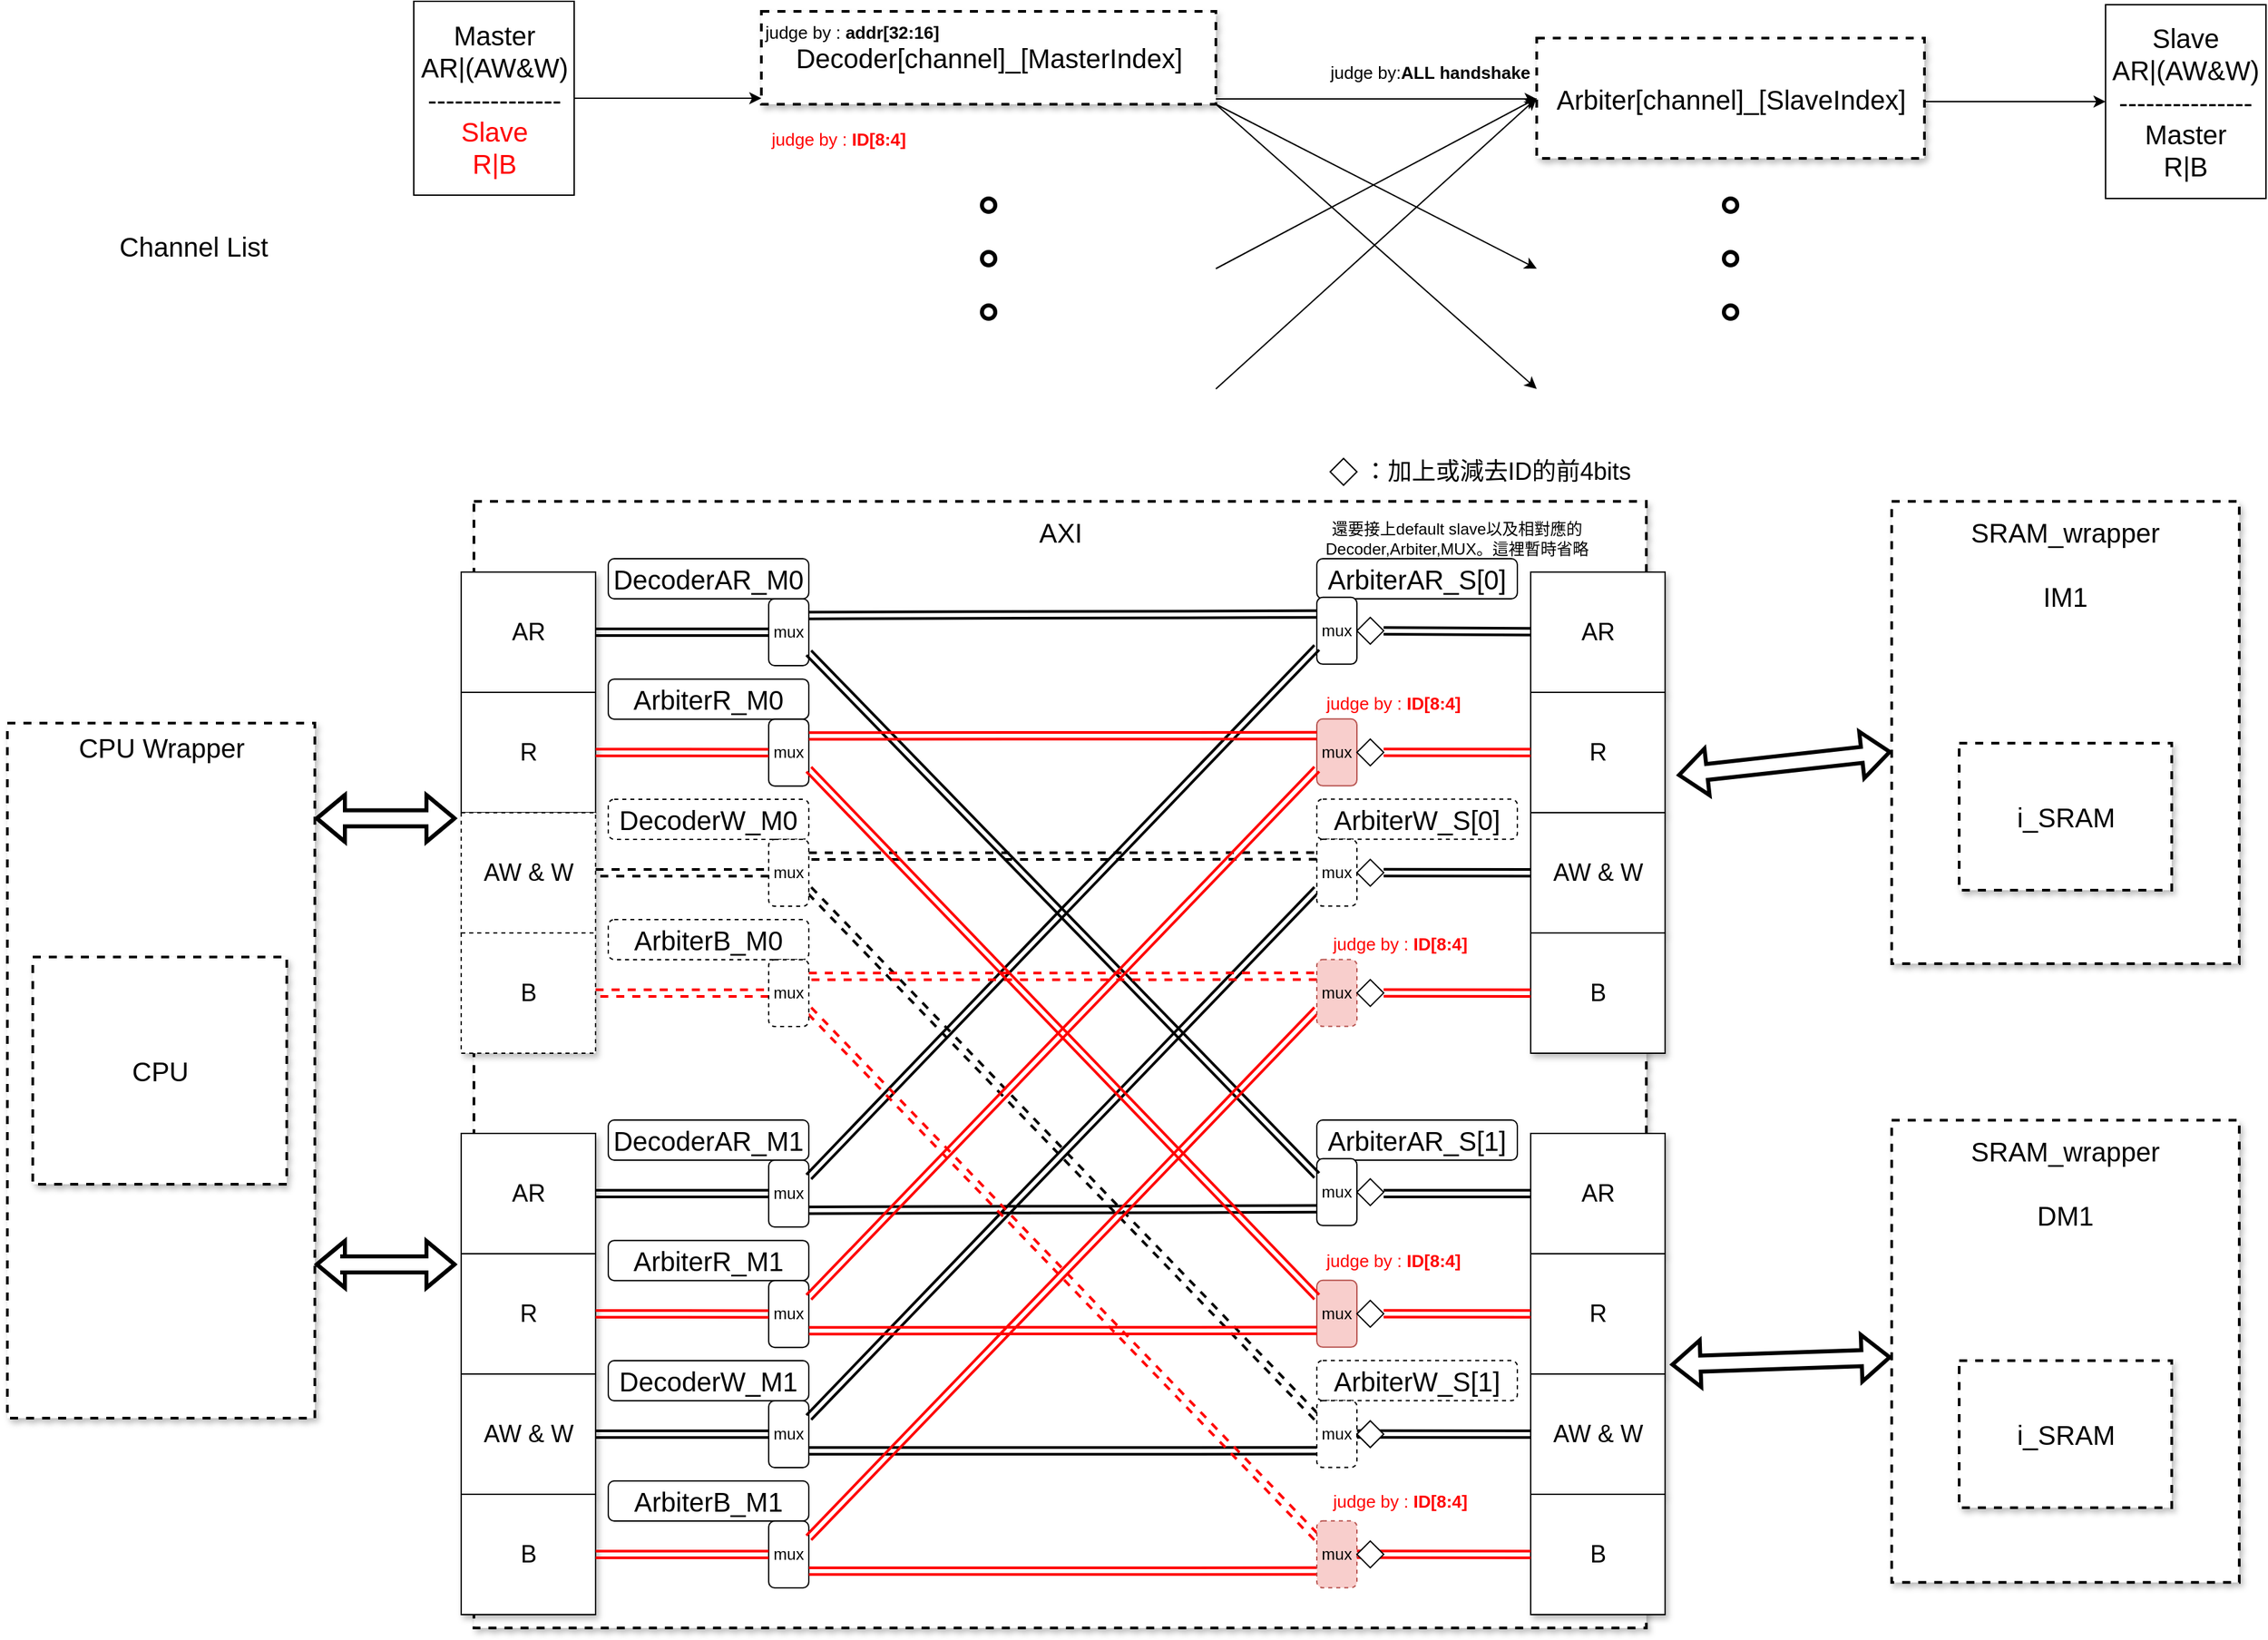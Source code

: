 <mxfile version="15.8.4" type="device"><diagram name="Page-1" id="90a13364-a465-7bf4-72fc-28e22215d7a0"><mxGraphModel dx="1102" dy="937" grid="1" gridSize="10" guides="1" tooltips="1" connect="1" arrows="1" fold="1" page="1" pageScale="1.5" pageWidth="1169" pageHeight="826" background="none" math="0" shadow="0"><root><mxCell id="0" style=";html=1;"/><mxCell id="1" style=";html=1;" parent="0"/><mxCell id="4iwtzQCpymBLF6pvLI_5-24" style="edgeStyle=orthogonalEdgeStyle;rounded=0;orthogonalLoop=1;jettySize=auto;html=1;fontSize=20;" parent="1" source="Un3xpJabwogcIGnDBRz8-111" target="25xGF6nqXpLR23dWoNIt-133" edge="1"><mxGeometry relative="1" as="geometry"><mxPoint x="1584.5" y="85.5" as="targetPoint"/><Array as="points"><mxPoint x="1490" y="88"/><mxPoint x="1490" y="88"/></Array></mxGeometry></mxCell><mxCell id="Un3xpJabwogcIGnDBRz8-111" value="Arbiter[channel]_[SlaveIndex]" style="whiteSpace=wrap;html=1;shadow=1;fontSize=20;strokeWidth=2;dashed=1;verticalAlign=middle;spacing=7;align=center;" parent="1" vertex="1"><mxGeometry x="1154.5" y="40.5" width="290" height="90" as="geometry"/></mxCell><mxCell id="4iwtzQCpymBLF6pvLI_5-23" style="edgeStyle=orthogonalEdgeStyle;rounded=0;orthogonalLoop=1;jettySize=auto;html=1;fontSize=20;" parent="1" source="4iwtzQCpymBLF6pvLI_5-18" target="Un3xpJabwogcIGnDBRz8-111" edge="1"><mxGeometry relative="1" as="geometry"><Array as="points"><mxPoint x="970" y="86"/><mxPoint x="970" y="86"/></Array></mxGeometry></mxCell><mxCell id="4iwtzQCpymBLF6pvLI_5-26" style="rounded=0;orthogonalLoop=1;jettySize=auto;html=1;fontSize=20;exitX=1;exitY=1;exitDx=0;exitDy=0;" parent="1" source="4iwtzQCpymBLF6pvLI_5-18" edge="1"><mxGeometry relative="1" as="geometry"><mxPoint x="1154.5" y="213" as="targetPoint"/><mxPoint x="924.5" y="90.5" as="sourcePoint"/></mxGeometry></mxCell><mxCell id="4iwtzQCpymBLF6pvLI_5-27" style="edgeStyle=none;rounded=0;orthogonalLoop=1;jettySize=auto;html=1;fontSize=20;exitX=1;exitY=1;exitDx=0;exitDy=0;" parent="1" source="4iwtzQCpymBLF6pvLI_5-18" edge="1"><mxGeometry relative="1" as="geometry"><mxPoint x="1154.5" y="303" as="targetPoint"/></mxGeometry></mxCell><mxCell id="4iwtzQCpymBLF6pvLI_5-28" style="edgeStyle=none;rounded=0;orthogonalLoop=1;jettySize=auto;html=1;fontSize=20;entryX=0;entryY=0.5;entryDx=0;entryDy=0;" parent="1" target="Un3xpJabwogcIGnDBRz8-111" edge="1"><mxGeometry relative="1" as="geometry"><mxPoint x="1124.5" y="140.5" as="targetPoint"/><mxPoint x="914.5" y="213" as="sourcePoint"/></mxGeometry></mxCell><mxCell id="4iwtzQCpymBLF6pvLI_5-29" style="edgeStyle=none;rounded=0;orthogonalLoop=1;jettySize=auto;html=1;fontSize=20;entryX=0;entryY=0.5;entryDx=0;entryDy=0;" parent="1" target="Un3xpJabwogcIGnDBRz8-111" edge="1"><mxGeometry relative="1" as="geometry"><mxPoint x="1184.5" y="200.5" as="targetPoint"/><mxPoint x="914.5" y="303" as="sourcePoint"/></mxGeometry></mxCell><mxCell id="4iwtzQCpymBLF6pvLI_5-18" value="Decoder[channel]_[MasterIndex]" style="whiteSpace=wrap;html=1;shadow=1;fontSize=20;strokeWidth=2;dashed=1;verticalAlign=middle;spacing=7;align=center;" parent="1" vertex="1"><mxGeometry x="574.5" y="20.5" width="340" height="69.5" as="geometry"/></mxCell><mxCell id="4iwtzQCpymBLF6pvLI_5-22" style="edgeStyle=orthogonalEdgeStyle;rounded=0;orthogonalLoop=1;jettySize=auto;html=1;fontSize=20;" parent="1" source="4iwtzQCpymBLF6pvLI_5-20" target="4iwtzQCpymBLF6pvLI_5-18" edge="1"><mxGeometry relative="1" as="geometry"><Array as="points"><mxPoint x="540" y="86"/><mxPoint x="540" y="86"/></Array></mxGeometry></mxCell><mxCell id="4iwtzQCpymBLF6pvLI_5-20" value="Master&lt;br&gt;AR|(AW&amp;amp;W)&lt;br&gt;---------------&lt;br&gt;&lt;font color=&quot;#ff0000&quot;&gt;Slave&lt;br&gt;R|B&lt;/font&gt;" style="rounded=0;whiteSpace=wrap;html=1;align=center;verticalAlign=middle;fontSize=20;" parent="1" vertex="1"><mxGeometry x="314.5" y="13" width="120" height="145" as="geometry"/></mxCell><mxCell id="4iwtzQCpymBLF6pvLI_5-30" value="" style="ellipse;whiteSpace=wrap;html=1;aspect=fixed;fontSize=20;align=center;verticalAlign=middle;strokeWidth=3;" parent="1" vertex="1"><mxGeometry x="739.5" y="200.5" width="10" height="10" as="geometry"/></mxCell><mxCell id="4iwtzQCpymBLF6pvLI_5-32" value="" style="ellipse;whiteSpace=wrap;html=1;aspect=fixed;fontSize=20;align=center;verticalAlign=middle;strokeWidth=3;" parent="1" vertex="1"><mxGeometry x="739.5" y="240.5" width="10" height="10" as="geometry"/></mxCell><mxCell id="4iwtzQCpymBLF6pvLI_5-33" value="" style="ellipse;whiteSpace=wrap;html=1;aspect=fixed;fontSize=20;align=center;verticalAlign=middle;strokeWidth=3;" parent="1" vertex="1"><mxGeometry x="739.5" y="160.5" width="10" height="10" as="geometry"/></mxCell><mxCell id="4iwtzQCpymBLF6pvLI_5-34" value="" style="ellipse;whiteSpace=wrap;html=1;aspect=fixed;fontSize=20;align=center;verticalAlign=middle;strokeWidth=3;" parent="1" vertex="1"><mxGeometry x="1294.5" y="200.5" width="10" height="10" as="geometry"/></mxCell><mxCell id="4iwtzQCpymBLF6pvLI_5-35" value="" style="ellipse;whiteSpace=wrap;html=1;aspect=fixed;fontSize=20;align=center;verticalAlign=middle;strokeWidth=3;" parent="1" vertex="1"><mxGeometry x="1294.5" y="240.5" width="10" height="10" as="geometry"/></mxCell><mxCell id="4iwtzQCpymBLF6pvLI_5-36" value="" style="ellipse;whiteSpace=wrap;html=1;aspect=fixed;fontSize=20;align=center;verticalAlign=middle;strokeWidth=3;" parent="1" vertex="1"><mxGeometry x="1294.5" y="160.5" width="10" height="10" as="geometry"/></mxCell><mxCell id="4iwtzQCpymBLF6pvLI_5-38" value="Channel List" style="text;html=1;align=center;verticalAlign=middle;whiteSpace=wrap;rounded=0;fontSize=20;" parent="1" vertex="1"><mxGeometry x="79.5" y="180.5" width="140" height="30" as="geometry"/></mxCell><mxCell id="4iwtzQCpymBLF6pvLI_5-40" style="edgeStyle=none;rounded=0;orthogonalLoop=1;jettySize=auto;html=1;entryX=0;entryY=0.5;entryDx=0;entryDy=0;fontSize=20;" parent="1" edge="1"><mxGeometry relative="1" as="geometry"><mxPoint x="1584.5" y="85.5" as="sourcePoint"/><mxPoint x="1584.5" y="85.5" as="targetPoint"/></mxGeometry></mxCell><mxCell id="vsix8vxbd3bbLY5yXcz2-1" value="AXI" style="whiteSpace=wrap;html=1;shadow=1;fontSize=20;strokeWidth=2;dashed=1;verticalAlign=top;spacing=7;" parent="1" vertex="1"><mxGeometry x="359.5" y="387.15" width="877" height="842.85" as="geometry"/></mxCell><mxCell id="vsix8vxbd3bbLY5yXcz2-2" value="CPU Wrapper" style="whiteSpace=wrap;html=1;shadow=1;fontSize=20;strokeWidth=2;dashed=1;verticalAlign=top;" parent="1" vertex="1"><mxGeometry x="10.5" y="553" width="230" height="520" as="geometry"/></mxCell><mxCell id="vsix8vxbd3bbLY5yXcz2-3" value="CPU" style="whiteSpace=wrap;html=1;shadow=1;fontSize=20;strokeWidth=2;dashed=1;" parent="1" vertex="1"><mxGeometry x="29.5" y="728" width="190" height="170" as="geometry"/></mxCell><mxCell id="vsix8vxbd3bbLY5yXcz2-67" value="SRAM_wrapper&lt;br&gt;&lt;br&gt;IM1" style="whiteSpace=wrap;html=1;shadow=1;fontSize=20;strokeWidth=2;dashed=1;verticalAlign=top;spacing=7;" parent="1" vertex="1"><mxGeometry x="1420" y="387.15" width="260" height="345.85" as="geometry"/></mxCell><mxCell id="vsix8vxbd3bbLY5yXcz2-68" value="i_SRAM" style="whiteSpace=wrap;html=1;shadow=1;fontSize=20;strokeWidth=2;dashed=1;verticalAlign=middle;spacing=7;" parent="1" vertex="1"><mxGeometry x="1470.5" y="568" width="159" height="110" as="geometry"/></mxCell><mxCell id="vsix8vxbd3bbLY5yXcz2-69" value="SRAM_wrapper&lt;br&gt;&lt;br&gt;DM1" style="whiteSpace=wrap;html=1;shadow=1;fontSize=20;strokeWidth=2;dashed=1;verticalAlign=top;spacing=7;" parent="1" vertex="1"><mxGeometry x="1420" y="850.08" width="260" height="345.85" as="geometry"/></mxCell><mxCell id="vsix8vxbd3bbLY5yXcz2-70" value="i_SRAM" style="whiteSpace=wrap;html=1;shadow=1;fontSize=20;strokeWidth=2;dashed=1;verticalAlign=middle;spacing=7;" parent="1" vertex="1"><mxGeometry x="1470.5" y="1030" width="159" height="110" as="geometry"/></mxCell><mxCell id="vsix8vxbd3bbLY5yXcz2-71" style="edgeStyle=none;rounded=0;jumpStyle=none;orthogonalLoop=1;jettySize=auto;html=1;startArrow=block;startFill=0;strokeWidth=3;exitX=1;exitY=0.25;exitDx=0;exitDy=0;shape=flexArrow;" parent="1" target="vsix8vxbd3bbLY5yXcz2-67" edge="1"><mxGeometry relative="1" as="geometry"><mxPoint x="1259.5" y="592.0" as="sourcePoint"/></mxGeometry></mxCell><mxCell id="vsix8vxbd3bbLY5yXcz2-72" style="edgeStyle=none;rounded=0;jumpStyle=none;orthogonalLoop=1;jettySize=auto;html=1;startArrow=block;startFill=0;strokeWidth=3;exitX=1;exitY=0.25;exitDx=0;exitDy=0;shape=flexArrow;" parent="1" target="vsix8vxbd3bbLY5yXcz2-69" edge="1"><mxGeometry relative="1" as="geometry"><mxPoint x="1254.5" y="1033" as="sourcePoint"/></mxGeometry></mxCell><mxCell id="vsix8vxbd3bbLY5yXcz2-73" style="edgeStyle=orthogonalEdgeStyle;rounded=0;jumpStyle=none;orthogonalLoop=1;jettySize=auto;html=1;startArrow=block;startFill=0;strokeWidth=3;exitX=0;exitY=0.5;exitDx=0;exitDy=0;shape=flexArrow;" parent="1" target="vsix8vxbd3bbLY5yXcz2-2" edge="1"><mxGeometry relative="1" as="geometry"><mxPoint x="269.5" y="663" as="targetPoint"/><Array as="points"><mxPoint x="274.5" y="624"/><mxPoint x="274.5" y="624"/></Array><mxPoint x="346.5" y="624.25" as="sourcePoint"/></mxGeometry></mxCell><mxCell id="vsix8vxbd3bbLY5yXcz2-74" style="edgeStyle=orthogonalEdgeStyle;rounded=0;jumpStyle=none;orthogonalLoop=1;jettySize=auto;html=1;startArrow=block;startFill=0;strokeWidth=3;exitX=0;exitY=0.75;exitDx=0;exitDy=0;shape=flexArrow;" parent="1" target="vsix8vxbd3bbLY5yXcz2-2" edge="1"><mxGeometry relative="1" as="geometry"><mxPoint x="259.5" y="1008" as="targetPoint"/><Array as="points"><mxPoint x="259.5" y="958"/><mxPoint x="259.5" y="958"/></Array><mxPoint x="346.5" y="958" as="sourcePoint"/></mxGeometry></mxCell><mxCell id="vsix8vxbd3bbLY5yXcz2-176" value="&lt;span style=&quot;font-weight: normal ; font-size: 13px&quot;&gt;judge by :&amp;nbsp;&lt;/span&gt;addr[32:16]" style="text;html=1;align=center;verticalAlign=middle;whiteSpace=wrap;rounded=0;fontStyle=1;fontSize=13;" parent="1" vertex="1"><mxGeometry x="574.5" y="20.5" width="134.5" height="30" as="geometry"/></mxCell><mxCell id="vsix8vxbd3bbLY5yXcz2-177" value="&lt;span style=&quot;font-weight: normal; font-size: 13px;&quot;&gt;judge by:&lt;/span&gt;ALL&amp;nbsp;handshake" style="text;html=1;align=center;verticalAlign=middle;whiteSpace=wrap;rounded=0;fontStyle=1;fontSize=13;" parent="1" vertex="1"><mxGeometry x="994.5" y="50.5" width="160" height="30" as="geometry"/></mxCell><mxCell id="vsix8vxbd3bbLY5yXcz2-178" value="還要接上default slave以及相對應的Decoder,Arbiter,MUX。這裡暫時省略" style="text;html=1;align=center;verticalAlign=middle;whiteSpace=wrap;rounded=0;dashed=1;" parent="1" vertex="1"><mxGeometry x="950" y="390" width="290" height="50" as="geometry"/></mxCell><mxCell id="25xGF6nqXpLR23dWoNIt-13" value="" style="group" parent="1" vertex="1" connectable="0"><mxGeometry x="1150" y="860" width="100.5" height="360" as="geometry"/></mxCell><mxCell id="25xGF6nqXpLR23dWoNIt-9" value="AR" style="whiteSpace=wrap;html=1;shadow=1;fontSize=18;" parent="25xGF6nqXpLR23dWoNIt-13" vertex="1"><mxGeometry width="100.5" height="90" as="geometry"/></mxCell><mxCell id="25xGF6nqXpLR23dWoNIt-10" value="R" style="whiteSpace=wrap;html=1;shadow=1;fontSize=18;" parent="25xGF6nqXpLR23dWoNIt-13" vertex="1"><mxGeometry y="90" width="100.5" height="90" as="geometry"/></mxCell><mxCell id="25xGF6nqXpLR23dWoNIt-11" value="AW &amp;amp; W" style="whiteSpace=wrap;html=1;shadow=1;fontSize=18;" parent="25xGF6nqXpLR23dWoNIt-13" vertex="1"><mxGeometry y="180" width="100.5" height="90" as="geometry"/></mxCell><mxCell id="25xGF6nqXpLR23dWoNIt-12" value="B" style="whiteSpace=wrap;html=1;shadow=1;fontSize=18;" parent="25xGF6nqXpLR23dWoNIt-13" vertex="1"><mxGeometry y="270" width="100.5" height="90" as="geometry"/></mxCell><mxCell id="25xGF6nqXpLR23dWoNIt-24" value="" style="group" parent="1" vertex="1" connectable="0"><mxGeometry x="350" y="440" width="100.5" height="360" as="geometry"/></mxCell><mxCell id="25xGF6nqXpLR23dWoNIt-25" value="AR" style="whiteSpace=wrap;html=1;shadow=1;fontSize=18;" parent="25xGF6nqXpLR23dWoNIt-24" vertex="1"><mxGeometry width="100.5" height="90" as="geometry"/></mxCell><mxCell id="25xGF6nqXpLR23dWoNIt-26" value="R" style="whiteSpace=wrap;html=1;shadow=1;fontSize=18;" parent="25xGF6nqXpLR23dWoNIt-24" vertex="1"><mxGeometry y="90" width="100.5" height="90" as="geometry"/></mxCell><mxCell id="25xGF6nqXpLR23dWoNIt-27" value="AW &amp;amp; W" style="whiteSpace=wrap;html=1;shadow=1;fontSize=18;dashed=1;" parent="25xGF6nqXpLR23dWoNIt-24" vertex="1"><mxGeometry y="180" width="100.5" height="90" as="geometry"/></mxCell><mxCell id="25xGF6nqXpLR23dWoNIt-28" value="B" style="whiteSpace=wrap;html=1;shadow=1;fontSize=18;dashed=1;" parent="25xGF6nqXpLR23dWoNIt-24" vertex="1"><mxGeometry y="270" width="100.5" height="90" as="geometry"/></mxCell><mxCell id="25xGF6nqXpLR23dWoNIt-29" value="" style="group" parent="1" vertex="1" connectable="0"><mxGeometry x="350" y="860" width="100.5" height="360" as="geometry"/></mxCell><mxCell id="25xGF6nqXpLR23dWoNIt-30" value="AR" style="whiteSpace=wrap;html=1;shadow=1;fontSize=18;" parent="25xGF6nqXpLR23dWoNIt-29" vertex="1"><mxGeometry width="100.5" height="90" as="geometry"/></mxCell><mxCell id="25xGF6nqXpLR23dWoNIt-31" value="R" style="whiteSpace=wrap;html=1;shadow=1;fontSize=18;" parent="25xGF6nqXpLR23dWoNIt-29" vertex="1"><mxGeometry y="90" width="100.5" height="90" as="geometry"/></mxCell><mxCell id="25xGF6nqXpLR23dWoNIt-32" value="AW &amp;amp; W" style="whiteSpace=wrap;html=1;shadow=1;fontSize=18;" parent="25xGF6nqXpLR23dWoNIt-29" vertex="1"><mxGeometry y="180" width="100.5" height="90" as="geometry"/></mxCell><mxCell id="25xGF6nqXpLR23dWoNIt-33" value="B" style="whiteSpace=wrap;html=1;shadow=1;fontSize=18;" parent="25xGF6nqXpLR23dWoNIt-29" vertex="1"><mxGeometry y="270" width="100.5" height="90" as="geometry"/></mxCell><mxCell id="25xGF6nqXpLR23dWoNIt-34" value="" style="group" parent="1" vertex="1" connectable="0"><mxGeometry x="1150" y="440" width="100.5" height="360" as="geometry"/></mxCell><mxCell id="25xGF6nqXpLR23dWoNIt-35" value="AR" style="whiteSpace=wrap;html=1;shadow=1;fontSize=18;" parent="25xGF6nqXpLR23dWoNIt-34" vertex="1"><mxGeometry width="100.5" height="90" as="geometry"/></mxCell><mxCell id="25xGF6nqXpLR23dWoNIt-36" value="R" style="whiteSpace=wrap;html=1;shadow=1;fontSize=18;" parent="25xGF6nqXpLR23dWoNIt-34" vertex="1"><mxGeometry y="90" width="100.5" height="90" as="geometry"/></mxCell><mxCell id="25xGF6nqXpLR23dWoNIt-37" value="AW &amp;amp; W" style="whiteSpace=wrap;html=1;shadow=1;fontSize=18;" parent="25xGF6nqXpLR23dWoNIt-34" vertex="1"><mxGeometry y="180" width="100.5" height="90" as="geometry"/></mxCell><mxCell id="25xGF6nqXpLR23dWoNIt-38" value="B" style="whiteSpace=wrap;html=1;shadow=1;fontSize=18;" parent="25xGF6nqXpLR23dWoNIt-34" vertex="1"><mxGeometry y="270" width="100.5" height="90" as="geometry"/></mxCell><mxCell id="25xGF6nqXpLR23dWoNIt-39" value="" style="group" parent="1" vertex="1" connectable="0"><mxGeometry x="460" y="430" width="150" height="80" as="geometry"/></mxCell><mxCell id="25xGF6nqXpLR23dWoNIt-7" value="&lt;font style=&quot;font-size: 20px&quot;&gt;DecoderAR_M0&lt;/font&gt;" style="rounded=1;whiteSpace=wrap;html=1;verticalAlign=middle;" parent="25xGF6nqXpLR23dWoNIt-39" vertex="1"><mxGeometry width="150" height="30" as="geometry"/></mxCell><mxCell id="25xGF6nqXpLR23dWoNIt-8" value="mux" style="rounded=1;whiteSpace=wrap;html=1;" parent="25xGF6nqXpLR23dWoNIt-39" vertex="1"><mxGeometry x="120" y="30" width="30" height="50" as="geometry"/></mxCell><mxCell id="25xGF6nqXpLR23dWoNIt-43" value="" style="group;fontColor=#FF0000;" parent="1" vertex="1" connectable="0"><mxGeometry x="460" y="520.08" width="150" height="80" as="geometry"/></mxCell><mxCell id="25xGF6nqXpLR23dWoNIt-44" value="&lt;font style=&quot;font-size: 20px&quot;&gt;ArbiterR_M0&lt;/font&gt;" style="rounded=1;whiteSpace=wrap;html=1;verticalAlign=middle;" parent="25xGF6nqXpLR23dWoNIt-43" vertex="1"><mxGeometry width="150" height="30" as="geometry"/></mxCell><mxCell id="25xGF6nqXpLR23dWoNIt-45" value="mux" style="rounded=1;whiteSpace=wrap;html=1;" parent="25xGF6nqXpLR23dWoNIt-43" vertex="1"><mxGeometry x="120" y="30" width="30" height="50" as="geometry"/></mxCell><mxCell id="25xGF6nqXpLR23dWoNIt-49" value="" style="group" parent="1" vertex="1" connectable="0"><mxGeometry x="460" y="850" width="150" height="80" as="geometry"/></mxCell><mxCell id="25xGF6nqXpLR23dWoNIt-50" value="&lt;font style=&quot;font-size: 20px&quot;&gt;DecoderAR_M1&lt;/font&gt;" style="rounded=1;whiteSpace=wrap;html=1;verticalAlign=middle;" parent="25xGF6nqXpLR23dWoNIt-49" vertex="1"><mxGeometry width="150" height="30" as="geometry"/></mxCell><mxCell id="25xGF6nqXpLR23dWoNIt-51" value="mux" style="rounded=1;whiteSpace=wrap;html=1;" parent="25xGF6nqXpLR23dWoNIt-49" vertex="1"><mxGeometry x="120" y="30" width="30" height="50" as="geometry"/></mxCell><mxCell id="25xGF6nqXpLR23dWoNIt-52" value="" style="group" parent="1" vertex="1" connectable="0"><mxGeometry x="460" y="1030" width="150" height="80" as="geometry"/></mxCell><mxCell id="25xGF6nqXpLR23dWoNIt-53" value="&lt;font style=&quot;font-size: 20px&quot;&gt;DecoderW_M1&lt;/font&gt;" style="rounded=1;whiteSpace=wrap;html=1;verticalAlign=middle;" parent="25xGF6nqXpLR23dWoNIt-52" vertex="1"><mxGeometry width="150" height="30" as="geometry"/></mxCell><mxCell id="25xGF6nqXpLR23dWoNIt-54" value="mux" style="rounded=1;whiteSpace=wrap;html=1;" parent="25xGF6nqXpLR23dWoNIt-52" vertex="1"><mxGeometry x="120" y="30" width="30" height="50" as="geometry"/></mxCell><mxCell id="25xGF6nqXpLR23dWoNIt-55" value="" style="group;fontColor=#FF0000;" parent="1" vertex="1" connectable="0"><mxGeometry x="460" y="940.08" width="150" height="80" as="geometry"/></mxCell><mxCell id="25xGF6nqXpLR23dWoNIt-56" value="&lt;font style=&quot;font-size: 20px&quot;&gt;ArbiterR_M1&lt;/font&gt;" style="rounded=1;whiteSpace=wrap;html=1;verticalAlign=middle;" parent="25xGF6nqXpLR23dWoNIt-55" vertex="1"><mxGeometry width="150" height="30" as="geometry"/></mxCell><mxCell id="25xGF6nqXpLR23dWoNIt-57" value="mux" style="rounded=1;whiteSpace=wrap;html=1;" parent="25xGF6nqXpLR23dWoNIt-55" vertex="1"><mxGeometry x="120" y="30" width="30" height="50" as="geometry"/></mxCell><mxCell id="25xGF6nqXpLR23dWoNIt-58" value="" style="group;fontColor=#FF0000;" parent="1" vertex="1" connectable="0"><mxGeometry x="460" y="1120" width="150" height="80" as="geometry"/></mxCell><mxCell id="25xGF6nqXpLR23dWoNIt-59" value="&lt;font style=&quot;font-size: 20px&quot;&gt;ArbiterB_M1&lt;/font&gt;" style="rounded=1;whiteSpace=wrap;html=1;verticalAlign=middle;" parent="25xGF6nqXpLR23dWoNIt-58" vertex="1"><mxGeometry width="150" height="30" as="geometry"/></mxCell><mxCell id="25xGF6nqXpLR23dWoNIt-60" value="mux" style="rounded=1;whiteSpace=wrap;html=1;" parent="25xGF6nqXpLR23dWoNIt-58" vertex="1"><mxGeometry x="120" y="30" width="30" height="50" as="geometry"/></mxCell><mxCell id="25xGF6nqXpLR23dWoNIt-64" value="" style="group;fontColor=#FF0000;" parent="1" vertex="1" connectable="0"><mxGeometry x="990" y="519.92" width="150" height="80" as="geometry"/></mxCell><mxCell id="25xGF6nqXpLR23dWoNIt-66" value="mux" style="rounded=1;whiteSpace=wrap;html=1;fillColor=#f8cecc;strokeColor=#b85450;" parent="25xGF6nqXpLR23dWoNIt-64" vertex="1"><mxGeometry y="30" width="30" height="50" as="geometry"/></mxCell><mxCell id="25xGF6nqXpLR23dWoNIt-186" value="" style="rhombus;whiteSpace=wrap;html=1;fontColor=#FF0000;fillColor=#FFFFFF;" parent="25xGF6nqXpLR23dWoNIt-64" vertex="1"><mxGeometry x="30" y="45.0" width="20" height="20" as="geometry"/></mxCell><mxCell id="25xGF6nqXpLR23dWoNIt-67" value="" style="group" parent="1" vertex="1" connectable="0"><mxGeometry x="990" y="430.0" width="150" height="80" as="geometry"/></mxCell><mxCell id="25xGF6nqXpLR23dWoNIt-68" value="&lt;font style=&quot;font-size: 20px&quot;&gt;ArbiterAR_S[0]&lt;/font&gt;" style="rounded=1;whiteSpace=wrap;html=1;verticalAlign=middle;" parent="25xGF6nqXpLR23dWoNIt-67" vertex="1"><mxGeometry width="150" height="30" as="geometry"/></mxCell><mxCell id="25xGF6nqXpLR23dWoNIt-69" value="mux" style="rounded=1;whiteSpace=wrap;html=1;" parent="25xGF6nqXpLR23dWoNIt-67" vertex="1"><mxGeometry y="28.92" width="30" height="50" as="geometry"/></mxCell><mxCell id="25xGF6nqXpLR23dWoNIt-97" style="rounded=0;orthogonalLoop=1;jettySize=auto;html=1;exitX=1;exitY=0.5;exitDx=0;exitDy=0;entryX=0;entryY=0.5;entryDx=0;entryDy=0;shape=link;strokeWidth=2;" parent="1" source="25xGF6nqXpLR23dWoNIt-25" target="25xGF6nqXpLR23dWoNIt-8" edge="1"><mxGeometry relative="1" as="geometry"/></mxCell><mxCell id="25xGF6nqXpLR23dWoNIt-114" value="" style="group;fontColor=#FF0000;" parent="1" vertex="1" connectable="0"><mxGeometry x="990" y="939.92" width="150" height="80" as="geometry"/></mxCell><mxCell id="25xGF6nqXpLR23dWoNIt-116" value="mux" style="rounded=1;whiteSpace=wrap;html=1;fillColor=#f8cecc;strokeColor=#b85450;" parent="25xGF6nqXpLR23dWoNIt-114" vertex="1"><mxGeometry y="30" width="30" height="50" as="geometry"/></mxCell><mxCell id="ArmPLqcfZSVt_Njd1Mu0-3" value="&lt;span style=&quot;font-weight: normal ; font-size: 13px&quot;&gt;judge by : &lt;/span&gt;&lt;span style=&quot;font-size: 13px&quot;&gt;ID[8:4]&lt;/span&gt;" style="text;html=1;align=center;verticalAlign=middle;whiteSpace=wrap;rounded=0;fontStyle=1;fontSize=13;fontColor=#FF0000;" vertex="1" parent="25xGF6nqXpLR23dWoNIt-114"><mxGeometry y="0.16" width="114.5" height="30" as="geometry"/></mxCell><mxCell id="25xGF6nqXpLR23dWoNIt-117" value="" style="group" parent="1" vertex="1" connectable="0"><mxGeometry x="990" y="850" width="150" height="80" as="geometry"/></mxCell><mxCell id="25xGF6nqXpLR23dWoNIt-118" value="&lt;font style=&quot;font-size: 20px&quot;&gt;ArbiterAR_S[1]&lt;/font&gt;" style="rounded=1;whiteSpace=wrap;html=1;verticalAlign=middle;" parent="25xGF6nqXpLR23dWoNIt-117" vertex="1"><mxGeometry width="150" height="30" as="geometry"/></mxCell><mxCell id="25xGF6nqXpLR23dWoNIt-119" value="mux" style="rounded=1;whiteSpace=wrap;html=1;" parent="25xGF6nqXpLR23dWoNIt-117" vertex="1"><mxGeometry y="28.92" width="30" height="50" as="geometry"/></mxCell><mxCell id="25xGF6nqXpLR23dWoNIt-192" value="" style="rhombus;whiteSpace=wrap;html=1;fontColor=#FF0000;fillColor=#FFFFFF;" parent="25xGF6nqXpLR23dWoNIt-117" vertex="1"><mxGeometry x="30" y="43.92" width="20" height="20" as="geometry"/></mxCell><mxCell id="25xGF6nqXpLR23dWoNIt-124" style="shape=link;rounded=0;orthogonalLoop=1;jettySize=auto;html=1;entryX=0;entryY=0.25;entryDx=0;entryDy=0;strokeWidth=2;exitX=1;exitY=0.25;exitDx=0;exitDy=0;" parent="1" source="25xGF6nqXpLR23dWoNIt-8" target="25xGF6nqXpLR23dWoNIt-69" edge="1"><mxGeometry relative="1" as="geometry"/></mxCell><mxCell id="25xGF6nqXpLR23dWoNIt-125" style="edgeStyle=none;shape=link;rounded=0;orthogonalLoop=1;jettySize=auto;html=1;entryX=0;entryY=0.25;entryDx=0;entryDy=0;strokeWidth=2;" parent="1" source="25xGF6nqXpLR23dWoNIt-8" target="25xGF6nqXpLR23dWoNIt-119" edge="1"><mxGeometry relative="1" as="geometry"/></mxCell><mxCell id="25xGF6nqXpLR23dWoNIt-126" style="edgeStyle=none;shape=link;rounded=0;orthogonalLoop=1;jettySize=auto;html=1;exitX=1;exitY=0.75;exitDx=0;exitDy=0;entryX=0;entryY=0.75;entryDx=0;entryDy=0;strokeWidth=2;" parent="1" source="25xGF6nqXpLR23dWoNIt-51" target="25xGF6nqXpLR23dWoNIt-119" edge="1"><mxGeometry relative="1" as="geometry"/></mxCell><mxCell id="25xGF6nqXpLR23dWoNIt-127" style="edgeStyle=none;shape=link;rounded=0;orthogonalLoop=1;jettySize=auto;html=1;exitX=1;exitY=0.25;exitDx=0;exitDy=0;entryX=0;entryY=0.75;entryDx=0;entryDy=0;strokeWidth=2;" parent="1" source="25xGF6nqXpLR23dWoNIt-51" target="25xGF6nqXpLR23dWoNIt-69" edge="1"><mxGeometry relative="1" as="geometry"/></mxCell><mxCell id="25xGF6nqXpLR23dWoNIt-128" style="edgeStyle=none;shape=link;rounded=0;orthogonalLoop=1;jettySize=auto;html=1;exitX=1;exitY=0.25;exitDx=0;exitDy=0;entryX=0;entryY=0.25;entryDx=0;entryDy=0;strokeWidth=2;dashed=1;" parent="1" source="25xGF6nqXpLR23dWoNIt-42" target="25xGF6nqXpLR23dWoNIt-72" edge="1"><mxGeometry relative="1" as="geometry"/></mxCell><mxCell id="25xGF6nqXpLR23dWoNIt-129" style="edgeStyle=none;shape=link;rounded=0;orthogonalLoop=1;jettySize=auto;html=1;exitX=1;exitY=0.75;exitDx=0;exitDy=0;entryX=0;entryY=0.25;entryDx=0;entryDy=0;strokeWidth=2;dashed=1;" parent="1" source="25xGF6nqXpLR23dWoNIt-42" target="25xGF6nqXpLR23dWoNIt-122" edge="1"><mxGeometry relative="1" as="geometry"/></mxCell><mxCell id="25xGF6nqXpLR23dWoNIt-130" style="edgeStyle=none;shape=link;rounded=0;orthogonalLoop=1;jettySize=auto;html=1;exitX=1;exitY=0.75;exitDx=0;exitDy=0;entryX=0;entryY=0.75;entryDx=0;entryDy=0;strokeWidth=2;" parent="1" source="25xGF6nqXpLR23dWoNIt-54" target="25xGF6nqXpLR23dWoNIt-122" edge="1"><mxGeometry relative="1" as="geometry"/></mxCell><mxCell id="25xGF6nqXpLR23dWoNIt-131" style="edgeStyle=none;shape=link;rounded=0;orthogonalLoop=1;jettySize=auto;html=1;exitX=1;exitY=0.25;exitDx=0;exitDy=0;entryX=0;entryY=0.75;entryDx=0;entryDy=0;strokeWidth=2;" parent="1" source="25xGF6nqXpLR23dWoNIt-54" target="25xGF6nqXpLR23dWoNIt-72" edge="1"><mxGeometry relative="1" as="geometry"/></mxCell><mxCell id="25xGF6nqXpLR23dWoNIt-132" value="&lt;span style=&quot;font-weight: normal ; font-size: 13px&quot;&gt;judge by : &lt;/span&gt;&lt;span style=&quot;font-size: 13px&quot;&gt;ID[8:4]&lt;/span&gt;" style="text;html=1;align=center;verticalAlign=middle;whiteSpace=wrap;rounded=0;fontStyle=1;fontSize=13;fontColor=#FF0000;" parent="1" vertex="1"><mxGeometry x="574.5" y="100.5" width="114.5" height="30" as="geometry"/></mxCell><mxCell id="25xGF6nqXpLR23dWoNIt-133" value="Slave&lt;br&gt;AR|(AW&amp;amp;W)&lt;br&gt;---------------&lt;br&gt;Master&lt;br&gt;R|B" style="rounded=0;whiteSpace=wrap;html=1;align=center;verticalAlign=middle;fontSize=20;" parent="1" vertex="1"><mxGeometry x="1580" y="15.5" width="120" height="145" as="geometry"/></mxCell><mxCell id="25xGF6nqXpLR23dWoNIt-134" style="edgeStyle=none;shape=link;rounded=0;orthogonalLoop=1;jettySize=auto;html=1;exitX=0;exitY=0.5;exitDx=0;exitDy=0;entryX=1;entryY=0.5;entryDx=0;entryDy=0;strokeWidth=2;dashed=1;" parent="1" source="25xGF6nqXpLR23dWoNIt-42" target="25xGF6nqXpLR23dWoNIt-27" edge="1"><mxGeometry relative="1" as="geometry"/></mxCell><mxCell id="25xGF6nqXpLR23dWoNIt-135" style="edgeStyle=none;shape=link;rounded=0;orthogonalLoop=1;jettySize=auto;html=1;entryX=1;entryY=0.5;entryDx=0;entryDy=0;strokeWidth=2;" parent="1" source="25xGF6nqXpLR23dWoNIt-51" target="25xGF6nqXpLR23dWoNIt-30" edge="1"><mxGeometry relative="1" as="geometry"/></mxCell><mxCell id="25xGF6nqXpLR23dWoNIt-136" style="edgeStyle=none;shape=link;rounded=0;orthogonalLoop=1;jettySize=auto;html=1;entryX=1;entryY=0.5;entryDx=0;entryDy=0;strokeWidth=2;" parent="1" source="25xGF6nqXpLR23dWoNIt-54" target="25xGF6nqXpLR23dWoNIt-32" edge="1"><mxGeometry relative="1" as="geometry"/></mxCell><mxCell id="25xGF6nqXpLR23dWoNIt-137" style="edgeStyle=none;shape=link;rounded=0;orthogonalLoop=1;jettySize=auto;html=1;entryX=0;entryY=0.5;entryDx=0;entryDy=0;strokeWidth=2;" parent="1" source="25xGF6nqXpLR23dWoNIt-122" target="25xGF6nqXpLR23dWoNIt-11" edge="1"><mxGeometry relative="1" as="geometry"/></mxCell><mxCell id="25xGF6nqXpLR23dWoNIt-138" style="edgeStyle=none;shape=link;rounded=0;orthogonalLoop=1;jettySize=auto;html=1;strokeWidth=2;" parent="1" target="25xGF6nqXpLR23dWoNIt-9" edge="1"><mxGeometry relative="1" as="geometry"><mxPoint x="1040" y="905" as="sourcePoint"/></mxGeometry></mxCell><mxCell id="25xGF6nqXpLR23dWoNIt-139" style="edgeStyle=none;shape=link;rounded=0;orthogonalLoop=1;jettySize=auto;html=1;strokeWidth=2;startArrow=none;" parent="1" source="25xGF6nqXpLR23dWoNIt-187" target="25xGF6nqXpLR23dWoNIt-37" edge="1"><mxGeometry relative="1" as="geometry"/></mxCell><mxCell id="25xGF6nqXpLR23dWoNIt-141" style="edgeStyle=none;shape=link;rounded=0;orthogonalLoop=1;jettySize=auto;html=1;exitX=0;exitY=0.5;exitDx=0;exitDy=0;entryX=1;entryY=0.5;entryDx=0;entryDy=0;strokeWidth=2;strokeColor=#FF0000;" parent="1" source="25xGF6nqXpLR23dWoNIt-45" target="25xGF6nqXpLR23dWoNIt-26" edge="1"><mxGeometry relative="1" as="geometry"/></mxCell><mxCell id="25xGF6nqXpLR23dWoNIt-142" style="edgeStyle=none;shape=link;rounded=0;orthogonalLoop=1;jettySize=auto;html=1;exitX=1;exitY=0.25;exitDx=0;exitDy=0;entryX=0;entryY=0.25;entryDx=0;entryDy=0;strokeColor=#FF0000;strokeWidth=2;" parent="1" source="25xGF6nqXpLR23dWoNIt-45" target="25xGF6nqXpLR23dWoNIt-66" edge="1"><mxGeometry relative="1" as="geometry"/></mxCell><mxCell id="25xGF6nqXpLR23dWoNIt-143" style="edgeStyle=none;shape=link;rounded=0;orthogonalLoop=1;jettySize=auto;html=1;exitX=1;exitY=0.75;exitDx=0;exitDy=0;entryX=0;entryY=0.25;entryDx=0;entryDy=0;strokeColor=#FF0000;strokeWidth=2;" parent="1" source="25xGF6nqXpLR23dWoNIt-45" target="25xGF6nqXpLR23dWoNIt-116" edge="1"><mxGeometry relative="1" as="geometry"/></mxCell><mxCell id="25xGF6nqXpLR23dWoNIt-144" style="edgeStyle=none;shape=link;rounded=0;orthogonalLoop=1;jettySize=auto;html=1;exitX=0;exitY=0.75;exitDx=0;exitDy=0;entryX=1;entryY=0.75;entryDx=0;entryDy=0;strokeColor=#FF0000;strokeWidth=2;" parent="1" source="25xGF6nqXpLR23dWoNIt-116" target="25xGF6nqXpLR23dWoNIt-57" edge="1"><mxGeometry relative="1" as="geometry"/></mxCell><mxCell id="25xGF6nqXpLR23dWoNIt-145" style="edgeStyle=none;shape=link;rounded=0;orthogonalLoop=1;jettySize=auto;html=1;exitX=1;exitY=0.25;exitDx=0;exitDy=0;entryX=0;entryY=0.75;entryDx=0;entryDy=0;strokeColor=#FF0000;strokeWidth=2;" parent="1" source="25xGF6nqXpLR23dWoNIt-57" target="25xGF6nqXpLR23dWoNIt-66" edge="1"><mxGeometry relative="1" as="geometry"/></mxCell><mxCell id="25xGF6nqXpLR23dWoNIt-146" style="edgeStyle=none;shape=link;rounded=0;orthogonalLoop=1;jettySize=auto;html=1;exitX=1;exitY=0.75;exitDx=0;exitDy=0;entryX=0;entryY=0.75;entryDx=0;entryDy=0;strokeColor=#FF0000;strokeWidth=2;" parent="1" source="25xGF6nqXpLR23dWoNIt-60" target="25xGF6nqXpLR23dWoNIt-113" edge="1"><mxGeometry relative="1" as="geometry"/></mxCell><mxCell id="25xGF6nqXpLR23dWoNIt-148" style="edgeStyle=none;shape=link;rounded=0;orthogonalLoop=1;jettySize=auto;html=1;exitX=1;exitY=0.25;exitDx=0;exitDy=0;entryX=0;entryY=0.75;entryDx=0;entryDy=0;strokeColor=#FF0000;strokeWidth=2;" parent="1" source="25xGF6nqXpLR23dWoNIt-60" target="25xGF6nqXpLR23dWoNIt-63" edge="1"><mxGeometry relative="1" as="geometry"/></mxCell><mxCell id="25xGF6nqXpLR23dWoNIt-149" style="edgeStyle=none;shape=link;rounded=0;orthogonalLoop=1;jettySize=auto;html=1;exitX=0;exitY=0.25;exitDx=0;exitDy=0;entryX=1;entryY=0.75;entryDx=0;entryDy=0;strokeColor=#FF0000;strokeWidth=2;dashed=1;" parent="1" source="25xGF6nqXpLR23dWoNIt-113" target="25xGF6nqXpLR23dWoNIt-48" edge="1"><mxGeometry relative="1" as="geometry"/></mxCell><mxCell id="25xGF6nqXpLR23dWoNIt-150" style="edgeStyle=none;shape=link;rounded=0;orthogonalLoop=1;jettySize=auto;html=1;exitX=1;exitY=0.25;exitDx=0;exitDy=0;entryX=0;entryY=0.25;entryDx=0;entryDy=0;strokeColor=#FF0000;strokeWidth=2;dashed=1;" parent="1" source="25xGF6nqXpLR23dWoNIt-48" target="25xGF6nqXpLR23dWoNIt-63" edge="1"><mxGeometry relative="1" as="geometry"/></mxCell><mxCell id="25xGF6nqXpLR23dWoNIt-151" style="edgeStyle=none;shape=link;rounded=0;orthogonalLoop=1;jettySize=auto;html=1;exitX=1;exitY=0.5;exitDx=0;exitDy=0;entryX=0;entryY=0.5;entryDx=0;entryDy=0;strokeColor=#FF0000;strokeWidth=2;" parent="1" source="25xGF6nqXpLR23dWoNIt-113" target="25xGF6nqXpLR23dWoNIt-12" edge="1"><mxGeometry relative="1" as="geometry"/></mxCell><mxCell id="25xGF6nqXpLR23dWoNIt-152" style="edgeStyle=none;shape=link;rounded=0;orthogonalLoop=1;jettySize=auto;html=1;exitX=0;exitY=0.5;exitDx=0;exitDy=0;entryX=1;entryY=0.5;entryDx=0;entryDy=0;strokeColor=#FF0000;strokeWidth=2;" parent="1" source="25xGF6nqXpLR23dWoNIt-60" target="25xGF6nqXpLR23dWoNIt-33" edge="1"><mxGeometry relative="1" as="geometry"/></mxCell><mxCell id="25xGF6nqXpLR23dWoNIt-153" style="edgeStyle=none;shape=link;rounded=0;orthogonalLoop=1;jettySize=auto;html=1;exitX=0;exitY=0.5;exitDx=0;exitDy=0;entryX=1;entryY=0.5;entryDx=0;entryDy=0;strokeColor=#FF0000;strokeWidth=2;dashed=1;" parent="1" source="25xGF6nqXpLR23dWoNIt-48" target="25xGF6nqXpLR23dWoNIt-28" edge="1"><mxGeometry relative="1" as="geometry"/></mxCell><mxCell id="25xGF6nqXpLR23dWoNIt-154" style="edgeStyle=none;shape=link;rounded=0;orthogonalLoop=1;jettySize=auto;html=1;exitX=1;exitY=0.5;exitDx=0;exitDy=0;entryX=0;entryY=0.5;entryDx=0;entryDy=0;strokeColor=#FF0000;strokeWidth=2;startArrow=none;" parent="1" source="25xGF6nqXpLR23dWoNIt-189" target="25xGF6nqXpLR23dWoNIt-38" edge="1"><mxGeometry relative="1" as="geometry"/></mxCell><mxCell id="25xGF6nqXpLR23dWoNIt-155" style="edgeStyle=none;shape=link;rounded=0;orthogonalLoop=1;jettySize=auto;html=1;exitX=1;exitY=0.5;exitDx=0;exitDy=0;strokeColor=#FF0000;strokeWidth=2;" parent="1" source="25xGF6nqXpLR23dWoNIt-186" target="25xGF6nqXpLR23dWoNIt-36" edge="1"><mxGeometry relative="1" as="geometry"/></mxCell><mxCell id="25xGF6nqXpLR23dWoNIt-157" style="edgeStyle=none;shape=link;rounded=0;orthogonalLoop=1;jettySize=auto;html=1;exitX=0;exitY=0.5;exitDx=0;exitDy=0;entryX=1;entryY=0.5;entryDx=0;entryDy=0;fontColor=#FF0000;strokeColor=#FF0000;strokeWidth=2;" parent="1" source="25xGF6nqXpLR23dWoNIt-57" target="25xGF6nqXpLR23dWoNIt-31" edge="1"><mxGeometry relative="1" as="geometry"/></mxCell><mxCell id="25xGF6nqXpLR23dWoNIt-158" style="edgeStyle=none;shape=link;rounded=0;orthogonalLoop=1;jettySize=auto;html=1;entryX=0;entryY=0.5;entryDx=0;entryDy=0;fontColor=#FF0000;strokeColor=#FF0000;strokeWidth=2;startArrow=none;" parent="1" source="25xGF6nqXpLR23dWoNIt-193" target="25xGF6nqXpLR23dWoNIt-10" edge="1"><mxGeometry relative="1" as="geometry"/></mxCell><mxCell id="25xGF6nqXpLR23dWoNIt-41" value="&lt;font style=&quot;font-size: 20px&quot;&gt;DecoderW_M0&lt;/font&gt;" style="rounded=1;whiteSpace=wrap;html=1;verticalAlign=middle;dashed=1;" parent="1" vertex="1"><mxGeometry x="460" y="610" width="150" height="30" as="geometry"/></mxCell><mxCell id="25xGF6nqXpLR23dWoNIt-42" value="mux" style="rounded=1;whiteSpace=wrap;html=1;dashed=1;" parent="1" vertex="1"><mxGeometry x="580" y="640" width="30" height="50" as="geometry"/></mxCell><mxCell id="25xGF6nqXpLR23dWoNIt-47" value="&lt;font style=&quot;font-size: 20px&quot;&gt;ArbiterB_M0&lt;/font&gt;" style="rounded=1;whiteSpace=wrap;html=1;verticalAlign=middle;dashed=1;" parent="1" vertex="1"><mxGeometry x="460" y="700" width="150" height="30" as="geometry"/></mxCell><mxCell id="25xGF6nqXpLR23dWoNIt-48" value="mux" style="rounded=1;whiteSpace=wrap;html=1;dashed=1;" parent="1" vertex="1"><mxGeometry x="580" y="730" width="30" height="50" as="geometry"/></mxCell><mxCell id="25xGF6nqXpLR23dWoNIt-71" value="&lt;font style=&quot;font-size: 20px&quot;&gt;ArbiterW_S[0]&lt;/font&gt;" style="rounded=1;whiteSpace=wrap;html=1;verticalAlign=middle;dashed=1;" parent="1" vertex="1"><mxGeometry x="990" y="609.92" width="150" height="30" as="geometry"/></mxCell><mxCell id="25xGF6nqXpLR23dWoNIt-72" value="mux" style="rounded=1;whiteSpace=wrap;html=1;dashed=1;" parent="1" vertex="1"><mxGeometry x="990" y="639.92" width="30" height="50" as="geometry"/></mxCell><mxCell id="25xGF6nqXpLR23dWoNIt-63" value="mux" style="rounded=1;whiteSpace=wrap;html=1;fillColor=#f8cecc;strokeColor=#b85450;dashed=1;" parent="1" vertex="1"><mxGeometry x="990" y="729.92" width="30" height="50" as="geometry"/></mxCell><mxCell id="25xGF6nqXpLR23dWoNIt-140" style="edgeStyle=none;shape=link;rounded=0;orthogonalLoop=1;jettySize=auto;html=1;strokeWidth=2;startArrow=none;" parent="1" source="25xGF6nqXpLR23dWoNIt-183" target="25xGF6nqXpLR23dWoNIt-35" edge="1"><mxGeometry relative="1" as="geometry"/></mxCell><mxCell id="25xGF6nqXpLR23dWoNIt-121" value="&lt;font style=&quot;font-size: 20px&quot;&gt;ArbiterW_S[1]&lt;/font&gt;" style="rounded=1;whiteSpace=wrap;html=1;verticalAlign=middle;dashed=1;" parent="1" vertex="1"><mxGeometry x="990" y="1029.92" width="150" height="30" as="geometry"/></mxCell><mxCell id="25xGF6nqXpLR23dWoNIt-122" value="mux" style="rounded=1;whiteSpace=wrap;html=1;dashed=1;" parent="1" vertex="1"><mxGeometry x="990" y="1059.92" width="30" height="50" as="geometry"/></mxCell><mxCell id="25xGF6nqXpLR23dWoNIt-113" value="mux" style="rounded=1;whiteSpace=wrap;html=1;fillColor=#f8cecc;strokeColor=#b85450;dashed=1;" parent="1" vertex="1"><mxGeometry x="990" y="1149.92" width="30" height="50" as="geometry"/></mxCell><mxCell id="25xGF6nqXpLR23dWoNIt-183" value="" style="rhombus;whiteSpace=wrap;html=1;fontColor=#FF0000;fillColor=#FFFFFF;" parent="1" vertex="1"><mxGeometry x="1020" y="473.92" width="20" height="20" as="geometry"/></mxCell><mxCell id="25xGF6nqXpLR23dWoNIt-184" value="" style="edgeStyle=none;shape=link;rounded=0;orthogonalLoop=1;jettySize=auto;html=1;strokeWidth=2;endArrow=none;" parent="1" source="25xGF6nqXpLR23dWoNIt-69" target="25xGF6nqXpLR23dWoNIt-183" edge="1"><mxGeometry relative="1" as="geometry"><mxPoint x="1020" y="484.003" as="sourcePoint"/><mxPoint x="1150" y="484.722" as="targetPoint"/></mxGeometry></mxCell><mxCell id="25xGF6nqXpLR23dWoNIt-187" value="" style="rhombus;whiteSpace=wrap;html=1;fontColor=#FF0000;fillColor=#FFFFFF;" parent="1" vertex="1"><mxGeometry x="1020" y="654.92" width="20" height="20" as="geometry"/></mxCell><mxCell id="25xGF6nqXpLR23dWoNIt-188" value="" style="edgeStyle=none;shape=link;rounded=0;orthogonalLoop=1;jettySize=auto;html=1;strokeWidth=2;endArrow=none;" parent="1" source="25xGF6nqXpLR23dWoNIt-72" target="25xGF6nqXpLR23dWoNIt-187" edge="1"><mxGeometry relative="1" as="geometry"><mxPoint x="1020" y="664.926" as="sourcePoint"/><mxPoint x="1150" y="664.979" as="targetPoint"/></mxGeometry></mxCell><mxCell id="25xGF6nqXpLR23dWoNIt-189" value="" style="rhombus;whiteSpace=wrap;html=1;fontColor=#FF0000;fillColor=#FFFFFF;" parent="1" vertex="1"><mxGeometry x="1020" y="744.92" width="20" height="20" as="geometry"/></mxCell><mxCell id="25xGF6nqXpLR23dWoNIt-191" value="" style="edgeStyle=none;shape=link;rounded=0;orthogonalLoop=1;jettySize=auto;html=1;exitX=1;exitY=0.5;exitDx=0;exitDy=0;entryX=0;entryY=0.5;entryDx=0;entryDy=0;strokeColor=#FF0000;strokeWidth=2;endArrow=none;" parent="1" source="25xGF6nqXpLR23dWoNIt-63" target="25xGF6nqXpLR23dWoNIt-189" edge="1"><mxGeometry relative="1" as="geometry"><mxPoint x="1020" y="754.92" as="sourcePoint"/><mxPoint x="1150" y="755" as="targetPoint"/></mxGeometry></mxCell><mxCell id="25xGF6nqXpLR23dWoNIt-193" value="" style="rhombus;whiteSpace=wrap;html=1;fontColor=#FF0000;fillColor=#FFFFFF;" parent="1" vertex="1"><mxGeometry x="1020" y="984.92" width="20" height="20" as="geometry"/></mxCell><mxCell id="25xGF6nqXpLR23dWoNIt-194" value="" style="edgeStyle=none;shape=link;rounded=0;orthogonalLoop=1;jettySize=auto;html=1;entryX=0;entryY=0.5;entryDx=0;entryDy=0;fontColor=#FF0000;strokeColor=#FF0000;strokeWidth=2;endArrow=none;" parent="1" source="25xGF6nqXpLR23dWoNIt-116" target="25xGF6nqXpLR23dWoNIt-193" edge="1"><mxGeometry relative="1" as="geometry"><mxPoint x="1020" y="994.928" as="sourcePoint"/><mxPoint x="1150" y="995" as="targetPoint"/></mxGeometry></mxCell><mxCell id="25xGF6nqXpLR23dWoNIt-195" value="" style="rhombus;whiteSpace=wrap;html=1;fontColor=#FF0000;fillColor=#FFFFFF;" parent="1" vertex="1"><mxGeometry x="1020" y="1164.92" width="20" height="20" as="geometry"/></mxCell><mxCell id="25xGF6nqXpLR23dWoNIt-198" value="" style="group" parent="1" vertex="1" connectable="0"><mxGeometry x="1000" y="350" width="230" height="30" as="geometry"/></mxCell><mxCell id="25xGF6nqXpLR23dWoNIt-182" value="" style="rhombus;whiteSpace=wrap;html=1;fontColor=#FF0000;fillColor=#FFFFFF;" parent="25xGF6nqXpLR23dWoNIt-198" vertex="1"><mxGeometry y="5" width="20" height="20" as="geometry"/></mxCell><mxCell id="25xGF6nqXpLR23dWoNIt-197" value="：加上或減去ID的前4bits" style="text;html=1;strokeColor=none;fillColor=none;align=center;verticalAlign=middle;whiteSpace=wrap;rounded=0;fontColor=#000000;fontSize=18;" parent="25xGF6nqXpLR23dWoNIt-198" vertex="1"><mxGeometry x="20" width="210" height="30" as="geometry"/></mxCell><mxCell id="25xGF6nqXpLR23dWoNIt-199" value="" style="rhombus;whiteSpace=wrap;html=1;fontColor=#FF0000;fillColor=#FFFFFF;" parent="1" vertex="1"><mxGeometry x="1020" y="1075" width="20" height="20" as="geometry"/></mxCell><mxCell id="ArmPLqcfZSVt_Njd1Mu0-1" value="&lt;span style=&quot;font-weight: normal ; font-size: 13px&quot;&gt;judge by : &lt;/span&gt;&lt;span style=&quot;font-size: 13px&quot;&gt;ID[8:4]&lt;/span&gt;" style="text;html=1;align=center;verticalAlign=middle;whiteSpace=wrap;rounded=0;fontStyle=1;fontSize=13;fontColor=#FF0000;" vertex="1" parent="1"><mxGeometry x="990" y="523" width="114.5" height="30" as="geometry"/></mxCell><mxCell id="ArmPLqcfZSVt_Njd1Mu0-2" value="&lt;span style=&quot;font-weight: normal ; font-size: 13px&quot;&gt;judge by : &lt;/span&gt;&lt;span style=&quot;font-size: 13px&quot;&gt;ID[8:4]&lt;/span&gt;" style="text;html=1;align=center;verticalAlign=middle;whiteSpace=wrap;rounded=0;fontStyle=1;fontSize=13;fontColor=#FF0000;" vertex="1" parent="1"><mxGeometry x="994.5" y="703" width="114.5" height="30" as="geometry"/></mxCell><mxCell id="ArmPLqcfZSVt_Njd1Mu0-4" value="&lt;span style=&quot;font-weight: normal ; font-size: 13px&quot;&gt;judge by : &lt;/span&gt;&lt;span style=&quot;font-size: 13px&quot;&gt;ID[8:4]&lt;/span&gt;" style="text;html=1;align=center;verticalAlign=middle;whiteSpace=wrap;rounded=0;fontStyle=1;fontSize=13;fontColor=#FF0000;" vertex="1" parent="1"><mxGeometry x="994.5" y="1120" width="114.5" height="30" as="geometry"/></mxCell></root></mxGraphModel></diagram></mxfile>
